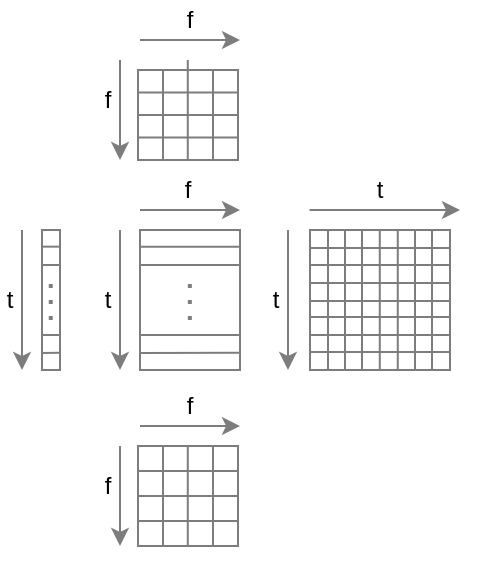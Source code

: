 <mxfile version="16.6.4" type="github" pages="2">
  <diagram id="a6dPvhqbL93nOJoBiSFF" name="Base Figures">
    <mxGraphModel dx="310" dy="164" grid="1" gridSize="10" guides="1" tooltips="1" connect="1" arrows="1" fold="1" page="1" pageScale="1" pageWidth="850" pageHeight="1100" math="0" shadow="0">
      <root>
        <mxCell id="0" />
        <mxCell id="1" parent="0" />
        <mxCell id="uFYnnUrZREK0kS9q6HLa-3" value="" style="rounded=0;whiteSpace=wrap;html=1;strokeColor=#7D7D7D;" vertex="1" parent="1">
          <mxGeometry x="240" y="260" width="50" height="70" as="geometry" />
        </mxCell>
        <mxCell id="uFYnnUrZREK0kS9q6HLa-4" value="" style="endArrow=none;html=1;rounded=0;entryX=1;entryY=0.25;entryDx=0;entryDy=0;exitX=0;exitY=0.25;exitDx=0;exitDy=0;strokeColor=#7D7D7D;" edge="1" parent="1" source="uFYnnUrZREK0kS9q6HLa-3" target="uFYnnUrZREK0kS9q6HLa-3">
          <mxGeometry width="50" height="50" relative="1" as="geometry">
            <mxPoint x="250" y="280" as="sourcePoint" />
            <mxPoint x="300" y="280" as="targetPoint" />
          </mxGeometry>
        </mxCell>
        <mxCell id="uFYnnUrZREK0kS9q6HLa-6" value="" style="endArrow=none;html=1;rounded=0;entryX=1;entryY=0.75;entryDx=0;entryDy=0;exitX=0;exitY=0.75;exitDx=0;exitDy=0;strokeColor=#7D7D7D;" edge="1" parent="1" source="uFYnnUrZREK0kS9q6HLa-3" target="uFYnnUrZREK0kS9q6HLa-3">
          <mxGeometry width="50" height="50" relative="1" as="geometry">
            <mxPoint x="250" y="320" as="sourcePoint" />
            <mxPoint x="300" y="270" as="targetPoint" />
          </mxGeometry>
        </mxCell>
        <mxCell id="uFYnnUrZREK0kS9q6HLa-7" value="" style="endArrow=none;html=1;rounded=0;exitX=-0.002;exitY=0.119;exitDx=0;exitDy=0;exitPerimeter=0;entryX=1.005;entryY=0.119;entryDx=0;entryDy=0;entryPerimeter=0;strokeColor=#7D7D7D;" edge="1" parent="1" source="uFYnnUrZREK0kS9q6HLa-3" target="uFYnnUrZREK0kS9q6HLa-3">
          <mxGeometry width="50" height="50" relative="1" as="geometry">
            <mxPoint x="260" y="320" as="sourcePoint" />
            <mxPoint x="310" y="270" as="targetPoint" />
          </mxGeometry>
        </mxCell>
        <mxCell id="uFYnnUrZREK0kS9q6HLa-8" value="" style="endArrow=none;html=1;rounded=0;exitX=0.003;exitY=0.878;exitDx=0;exitDy=0;exitPerimeter=0;entryX=1.001;entryY=0.877;entryDx=0;entryDy=0;entryPerimeter=0;strokeColor=#7D7D7D;" edge="1" parent="1" source="uFYnnUrZREK0kS9q6HLa-3" target="uFYnnUrZREK0kS9q6HLa-3">
          <mxGeometry width="50" height="50" relative="1" as="geometry">
            <mxPoint x="240.0" y="320.0" as="sourcePoint" />
            <mxPoint x="290.35" y="320.0" as="targetPoint" />
          </mxGeometry>
        </mxCell>
        <mxCell id="uFYnnUrZREK0kS9q6HLa-9" value="" style="endArrow=none;dashed=1;html=1;dashPattern=1 3;strokeWidth=2;rounded=0;strokeColor=#7D7D7D;" edge="1" parent="1">
          <mxGeometry width="50" height="50" relative="1" as="geometry">
            <mxPoint x="264.92" y="305" as="sourcePoint" />
            <mxPoint x="264.92" y="285" as="targetPoint" />
            <Array as="points">
              <mxPoint x="264.92" y="305" />
            </Array>
          </mxGeometry>
        </mxCell>
        <mxCell id="uFYnnUrZREK0kS9q6HLa-10" value="" style="endArrow=classic;html=1;rounded=0;strokeColor=#7D7D7D;" edge="1" parent="1">
          <mxGeometry width="50" height="50" relative="1" as="geometry">
            <mxPoint x="230" y="260" as="sourcePoint" />
            <mxPoint x="230" y="330" as="targetPoint" />
          </mxGeometry>
        </mxCell>
        <mxCell id="uFYnnUrZREK0kS9q6HLa-11" value="" style="endArrow=classic;html=1;rounded=0;strokeColor=#7D7D7D;" edge="1" parent="1">
          <mxGeometry width="50" height="50" relative="1" as="geometry">
            <mxPoint x="240" y="250" as="sourcePoint" />
            <mxPoint x="290" y="250" as="targetPoint" />
          </mxGeometry>
        </mxCell>
        <mxCell id="uFYnnUrZREK0kS9q6HLa-13" value="t" style="text;html=1;strokeColor=none;fillColor=none;align=center;verticalAlign=middle;whiteSpace=wrap;rounded=0;" vertex="1" parent="1">
          <mxGeometry x="219" y="280" width="10" height="30" as="geometry" />
        </mxCell>
        <mxCell id="uFYnnUrZREK0kS9q6HLa-14" value="f" style="text;html=1;strokeColor=none;fillColor=none;align=center;verticalAlign=middle;whiteSpace=wrap;rounded=0;" vertex="1" parent="1">
          <mxGeometry x="259" y="230" width="10" height="20" as="geometry" />
        </mxCell>
        <mxCell id="kDxKcV334ADynLoIrf59-1" value="" style="whiteSpace=wrap;html=1;aspect=fixed;strokeColor=#7D7D7D;" vertex="1" parent="1">
          <mxGeometry x="325" y="260" width="70" height="70" as="geometry" />
        </mxCell>
        <mxCell id="kDxKcV334ADynLoIrf59-2" value="" style="endArrow=none;html=1;rounded=0;strokeColor=#7D7D7D;entryX=0.25;entryY=0;entryDx=0;entryDy=0;exitX=0.25;exitY=1;exitDx=0;exitDy=0;" edge="1" parent="1" source="kDxKcV334ADynLoIrf59-1" target="kDxKcV334ADynLoIrf59-1">
          <mxGeometry width="50" height="50" relative="1" as="geometry">
            <mxPoint x="335" y="310" as="sourcePoint" />
            <mxPoint x="385" y="260" as="targetPoint" />
          </mxGeometry>
        </mxCell>
        <mxCell id="kDxKcV334ADynLoIrf59-3" value="" style="endArrow=none;html=1;rounded=0;strokeColor=#7D7D7D;entryX=0.75;entryY=0;entryDx=0;entryDy=0;exitX=0.75;exitY=1;exitDx=0;exitDy=0;" edge="1" parent="1" source="kDxKcV334ADynLoIrf59-1" target="kDxKcV334ADynLoIrf59-1">
          <mxGeometry width="50" height="50" relative="1" as="geometry">
            <mxPoint x="435" y="330" as="sourcePoint" />
            <mxPoint x="435" y="250" as="targetPoint" />
          </mxGeometry>
        </mxCell>
        <mxCell id="kDxKcV334ADynLoIrf59-4" value="" style="endArrow=none;html=1;rounded=0;strokeColor=#7D7D7D;entryX=0.75;entryY=0;entryDx=0;entryDy=0;exitX=0.75;exitY=1;exitDx=0;exitDy=0;" edge="1" parent="1">
          <mxGeometry width="50" height="50" relative="1" as="geometry">
            <mxPoint x="334" y="330" as="sourcePoint" />
            <mxPoint x="334" y="260" as="targetPoint" />
          </mxGeometry>
        </mxCell>
        <mxCell id="kDxKcV334ADynLoIrf59-5" value="" style="endArrow=none;html=1;rounded=0;strokeColor=#7D7D7D;entryX=0.75;entryY=0;entryDx=0;entryDy=0;exitX=0.75;exitY=1;exitDx=0;exitDy=0;" edge="1" parent="1">
          <mxGeometry width="50" height="50" relative="1" as="geometry">
            <mxPoint x="386" y="330" as="sourcePoint" />
            <mxPoint x="386" y="260" as="targetPoint" />
          </mxGeometry>
        </mxCell>
        <mxCell id="kDxKcV334ADynLoIrf59-6" value="" style="endArrow=none;html=1;rounded=0;strokeColor=#7D7D7D;exitX=0;exitY=0.25;exitDx=0;exitDy=0;entryX=1;entryY=0.25;entryDx=0;entryDy=0;" edge="1" parent="1" source="kDxKcV334ADynLoIrf59-1" target="kDxKcV334ADynLoIrf59-1">
          <mxGeometry width="50" height="50" relative="1" as="geometry">
            <mxPoint x="335" y="290" as="sourcePoint" />
            <mxPoint x="385" y="240" as="targetPoint" />
          </mxGeometry>
        </mxCell>
        <mxCell id="kDxKcV334ADynLoIrf59-7" value="" style="endArrow=none;html=1;rounded=0;strokeColor=#7D7D7D;exitX=0;exitY=0.25;exitDx=0;exitDy=0;entryX=1;entryY=0.25;entryDx=0;entryDy=0;" edge="1" parent="1">
          <mxGeometry width="50" height="50" relative="1" as="geometry">
            <mxPoint x="325" y="269" as="sourcePoint" />
            <mxPoint x="395" y="269" as="targetPoint" />
          </mxGeometry>
        </mxCell>
        <mxCell id="kDxKcV334ADynLoIrf59-8" value="" style="endArrow=none;html=1;rounded=0;strokeColor=#7D7D7D;exitX=0;exitY=0.75;exitDx=0;exitDy=0;entryX=1;entryY=0.75;entryDx=0;entryDy=0;" edge="1" parent="1" source="kDxKcV334ADynLoIrf59-1" target="kDxKcV334ADynLoIrf59-1">
          <mxGeometry width="50" height="50" relative="1" as="geometry">
            <mxPoint x="325" y="320" as="sourcePoint" />
            <mxPoint x="395" y="320" as="targetPoint" />
          </mxGeometry>
        </mxCell>
        <mxCell id="kDxKcV334ADynLoIrf59-9" value="" style="endArrow=none;html=1;rounded=0;strokeColor=#7D7D7D;exitX=0;exitY=0.75;exitDx=0;exitDy=0;entryX=1;entryY=0.75;entryDx=0;entryDy=0;" edge="1" parent="1">
          <mxGeometry width="50" height="50" relative="1" as="geometry">
            <mxPoint x="325" y="321" as="sourcePoint" />
            <mxPoint x="395" y="321" as="targetPoint" />
          </mxGeometry>
        </mxCell>
        <mxCell id="kDxKcV334ADynLoIrf59-12" value="" style="rounded=0;whiteSpace=wrap;html=1;strokeColor=#7D7D7D;" vertex="1" parent="1">
          <mxGeometry x="191" y="260" width="9" height="70" as="geometry" />
        </mxCell>
        <mxCell id="kDxKcV334ADynLoIrf59-13" value="" style="endArrow=none;html=1;rounded=0;entryX=1;entryY=0.25;entryDx=0;entryDy=0;exitX=0;exitY=0.25;exitDx=0;exitDy=0;strokeColor=#7D7D7D;" edge="1" parent="1" source="kDxKcV334ADynLoIrf59-12" target="kDxKcV334ADynLoIrf59-12">
          <mxGeometry width="50" height="50" relative="1" as="geometry">
            <mxPoint x="201" y="280" as="sourcePoint" />
            <mxPoint x="251" y="280" as="targetPoint" />
          </mxGeometry>
        </mxCell>
        <mxCell id="kDxKcV334ADynLoIrf59-14" value="" style="endArrow=none;html=1;rounded=0;entryX=1;entryY=0.75;entryDx=0;entryDy=0;exitX=0;exitY=0.75;exitDx=0;exitDy=0;strokeColor=#7D7D7D;" edge="1" parent="1" source="kDxKcV334ADynLoIrf59-12" target="kDxKcV334ADynLoIrf59-12">
          <mxGeometry width="50" height="50" relative="1" as="geometry">
            <mxPoint x="201" y="320" as="sourcePoint" />
            <mxPoint x="251" y="270" as="targetPoint" />
          </mxGeometry>
        </mxCell>
        <mxCell id="kDxKcV334ADynLoIrf59-15" value="" style="endArrow=none;html=1;rounded=0;exitX=-0.002;exitY=0.119;exitDx=0;exitDy=0;exitPerimeter=0;entryX=1.005;entryY=0.119;entryDx=0;entryDy=0;entryPerimeter=0;strokeColor=#7D7D7D;" edge="1" parent="1" source="kDxKcV334ADynLoIrf59-12" target="kDxKcV334ADynLoIrf59-12">
          <mxGeometry width="50" height="50" relative="1" as="geometry">
            <mxPoint x="211" y="320" as="sourcePoint" />
            <mxPoint x="261" y="270" as="targetPoint" />
          </mxGeometry>
        </mxCell>
        <mxCell id="kDxKcV334ADynLoIrf59-16" value="" style="endArrow=none;html=1;rounded=0;exitX=0.003;exitY=0.878;exitDx=0;exitDy=0;exitPerimeter=0;entryX=1.001;entryY=0.877;entryDx=0;entryDy=0;entryPerimeter=0;strokeColor=#7D7D7D;" edge="1" parent="1" source="kDxKcV334ADynLoIrf59-12" target="kDxKcV334ADynLoIrf59-12">
          <mxGeometry width="50" height="50" relative="1" as="geometry">
            <mxPoint x="191.0" y="320.0" as="sourcePoint" />
            <mxPoint x="241.35" y="320.0" as="targetPoint" />
          </mxGeometry>
        </mxCell>
        <mxCell id="kDxKcV334ADynLoIrf59-18" value="" style="endArrow=classic;html=1;rounded=0;strokeColor=#7D7D7D;" edge="1" parent="1">
          <mxGeometry width="50" height="50" relative="1" as="geometry">
            <mxPoint x="181" y="260" as="sourcePoint" />
            <mxPoint x="181" y="330.0" as="targetPoint" />
          </mxGeometry>
        </mxCell>
        <mxCell id="kDxKcV334ADynLoIrf59-19" value="t" style="text;html=1;strokeColor=none;fillColor=none;align=center;verticalAlign=middle;whiteSpace=wrap;rounded=0;" vertex="1" parent="1">
          <mxGeometry x="170" y="280" width="10" height="30" as="geometry" />
        </mxCell>
        <mxCell id="kDxKcV334ADynLoIrf59-20" value="" style="endArrow=none;dashed=1;html=1;dashPattern=1 3;strokeWidth=2;rounded=0;strokeColor=#7D7D7D;" edge="1" parent="1">
          <mxGeometry width="50" height="50" relative="1" as="geometry">
            <mxPoint x="195.39" y="305" as="sourcePoint" />
            <mxPoint x="195.39" y="285" as="targetPoint" />
            <Array as="points">
              <mxPoint x="195.39" y="305" />
            </Array>
          </mxGeometry>
        </mxCell>
        <mxCell id="kDxKcV334ADynLoIrf59-21" value="" style="endArrow=none;html=1;rounded=0;strokeColor=#7D7D7D;entryX=0.75;entryY=0;entryDx=0;entryDy=0;exitX=0.75;exitY=1;exitDx=0;exitDy=0;" edge="1" parent="1">
          <mxGeometry width="50" height="50" relative="1" as="geometry">
            <mxPoint x="359.89" y="330.0" as="sourcePoint" />
            <mxPoint x="359.89" y="260" as="targetPoint" />
          </mxGeometry>
        </mxCell>
        <mxCell id="kDxKcV334ADynLoIrf59-22" value="" style="endArrow=none;html=1;rounded=0;strokeColor=#7D7D7D;entryX=0.75;entryY=0;entryDx=0;entryDy=0;exitX=0.75;exitY=1;exitDx=0;exitDy=0;" edge="1" parent="1">
          <mxGeometry width="50" height="50" relative="1" as="geometry">
            <mxPoint x="368.89" y="330.0" as="sourcePoint" />
            <mxPoint x="368.89" y="260" as="targetPoint" />
          </mxGeometry>
        </mxCell>
        <mxCell id="kDxKcV334ADynLoIrf59-23" value="" style="endArrow=none;html=1;rounded=0;strokeColor=#7D7D7D;entryX=0.75;entryY=0;entryDx=0;entryDy=0;exitX=0.75;exitY=1;exitDx=0;exitDy=0;" edge="1" parent="1">
          <mxGeometry width="50" height="50" relative="1" as="geometry">
            <mxPoint x="351" y="330.0" as="sourcePoint" />
            <mxPoint x="351" y="260" as="targetPoint" />
          </mxGeometry>
        </mxCell>
        <mxCell id="kDxKcV334ADynLoIrf59-24" value="" style="endArrow=none;html=1;rounded=0;strokeColor=#7D7D7D;exitX=0;exitY=0.25;exitDx=0;exitDy=0;entryX=1;entryY=0.25;entryDx=0;entryDy=0;" edge="1" parent="1">
          <mxGeometry width="50" height="50" relative="1" as="geometry">
            <mxPoint x="325" y="286.5" as="sourcePoint" />
            <mxPoint x="395" y="286.5" as="targetPoint" />
          </mxGeometry>
        </mxCell>
        <mxCell id="kDxKcV334ADynLoIrf59-25" value="" style="endArrow=none;html=1;rounded=0;strokeColor=#7D7D7D;exitX=0;exitY=0.25;exitDx=0;exitDy=0;entryX=1;entryY=0.25;entryDx=0;entryDy=0;" edge="1" parent="1">
          <mxGeometry width="50" height="50" relative="1" as="geometry">
            <mxPoint x="325" y="295.5" as="sourcePoint" />
            <mxPoint x="395" y="295.5" as="targetPoint" />
          </mxGeometry>
        </mxCell>
        <mxCell id="kDxKcV334ADynLoIrf59-26" value="" style="endArrow=none;html=1;rounded=0;strokeColor=#7D7D7D;exitX=0;exitY=0.25;exitDx=0;exitDy=0;entryX=1;entryY=0.25;entryDx=0;entryDy=0;" edge="1" parent="1">
          <mxGeometry width="50" height="50" relative="1" as="geometry">
            <mxPoint x="325" y="303.5" as="sourcePoint" />
            <mxPoint x="395" y="303.5" as="targetPoint" />
          </mxGeometry>
        </mxCell>
        <mxCell id="kDxKcV334ADynLoIrf59-27" value="" style="endArrow=classic;html=1;rounded=0;strokeColor=#7D7D7D;" edge="1" parent="1">
          <mxGeometry width="50" height="50" relative="1" as="geometry">
            <mxPoint x="314" y="260" as="sourcePoint" />
            <mxPoint x="314" y="330.0" as="targetPoint" />
          </mxGeometry>
        </mxCell>
        <mxCell id="kDxKcV334ADynLoIrf59-28" value="t" style="text;html=1;strokeColor=none;fillColor=none;align=center;verticalAlign=middle;whiteSpace=wrap;rounded=0;" vertex="1" parent="1">
          <mxGeometry x="303" y="280" width="10" height="30" as="geometry" />
        </mxCell>
        <mxCell id="kDxKcV334ADynLoIrf59-29" value="" style="endArrow=classic;html=1;rounded=0;strokeColor=#7D7D7D;" edge="1" parent="1">
          <mxGeometry width="50" height="50" relative="1" as="geometry">
            <mxPoint x="324.77" y="250" as="sourcePoint" />
            <mxPoint x="400" y="250" as="targetPoint" />
          </mxGeometry>
        </mxCell>
        <mxCell id="kDxKcV334ADynLoIrf59-30" value="t" style="text;html=1;strokeColor=none;fillColor=none;align=center;verticalAlign=middle;whiteSpace=wrap;rounded=0;" vertex="1" parent="1">
          <mxGeometry x="355" y="225" width="10" height="30" as="geometry" />
        </mxCell>
        <mxCell id="kDxKcV334ADynLoIrf59-31" value="" style="rounded=0;whiteSpace=wrap;html=1;strokeColor=#7D7D7D;" vertex="1" parent="1">
          <mxGeometry x="239" y="368" width="50" height="50" as="geometry" />
        </mxCell>
        <mxCell id="kDxKcV334ADynLoIrf59-37" value="" style="endArrow=classic;html=1;rounded=0;strokeColor=#7D7D7D;" edge="1" parent="1">
          <mxGeometry width="50" height="50" relative="1" as="geometry">
            <mxPoint x="240" y="358" as="sourcePoint" />
            <mxPoint x="290" y="358" as="targetPoint" />
          </mxGeometry>
        </mxCell>
        <mxCell id="kDxKcV334ADynLoIrf59-38" value="f" style="text;html=1;strokeColor=none;fillColor=none;align=center;verticalAlign=middle;whiteSpace=wrap;rounded=0;" vertex="1" parent="1">
          <mxGeometry x="260" y="338" width="10" height="20" as="geometry" />
        </mxCell>
        <mxCell id="kDxKcV334ADynLoIrf59-40" value="" style="endArrow=none;html=1;rounded=0;entryX=1;entryY=0.5;entryDx=0;entryDy=0;exitX=0;exitY=0.5;exitDx=0;exitDy=0;strokeColor=#7D7D7D;" edge="1" parent="1" source="kDxKcV334ADynLoIrf59-31" target="kDxKcV334ADynLoIrf59-31">
          <mxGeometry width="50" height="50" relative="1" as="geometry">
            <mxPoint x="269" y="398.0" as="sourcePoint" />
            <mxPoint x="319" y="398.0" as="targetPoint" />
          </mxGeometry>
        </mxCell>
        <mxCell id="kDxKcV334ADynLoIrf59-41" value="" style="endArrow=none;html=1;rounded=0;entryX=1;entryY=0.75;entryDx=0;entryDy=0;exitX=0;exitY=0.75;exitDx=0;exitDy=0;strokeColor=#7D7D7D;" edge="1" parent="1" source="kDxKcV334ADynLoIrf59-31" target="kDxKcV334ADynLoIrf59-31">
          <mxGeometry width="50" height="50" relative="1" as="geometry">
            <mxPoint x="239" y="408" as="sourcePoint" />
            <mxPoint x="289" y="408" as="targetPoint" />
          </mxGeometry>
        </mxCell>
        <mxCell id="kDxKcV334ADynLoIrf59-42" value="" style="endArrow=none;html=1;rounded=0;entryX=1;entryY=0.25;entryDx=0;entryDy=0;exitX=0;exitY=0.25;exitDx=0;exitDy=0;strokeColor=#7D7D7D;" edge="1" parent="1" source="kDxKcV334ADynLoIrf59-31" target="kDxKcV334ADynLoIrf59-31">
          <mxGeometry width="50" height="50" relative="1" as="geometry">
            <mxPoint x="239" y="388" as="sourcePoint" />
            <mxPoint x="289" y="388" as="targetPoint" />
          </mxGeometry>
        </mxCell>
        <mxCell id="kDxKcV334ADynLoIrf59-43" value="" style="endArrow=none;html=1;rounded=0;entryX=0.25;entryY=1;entryDx=0;entryDy=0;exitX=0.25;exitY=0;exitDx=0;exitDy=0;strokeColor=#7D7D7D;" edge="1" parent="1" source="kDxKcV334ADynLoIrf59-31" target="kDxKcV334ADynLoIrf59-31">
          <mxGeometry width="50" height="50" relative="1" as="geometry">
            <mxPoint x="249" y="390.5" as="sourcePoint" />
            <mxPoint x="299" y="390.5" as="targetPoint" />
          </mxGeometry>
        </mxCell>
        <mxCell id="kDxKcV334ADynLoIrf59-44" value="" style="endArrow=none;html=1;rounded=0;entryX=0.25;entryY=1;entryDx=0;entryDy=0;exitX=0.25;exitY=0;exitDx=0;exitDy=0;strokeColor=#7D7D7D;" edge="1" parent="1">
          <mxGeometry width="50" height="50" relative="1" as="geometry">
            <mxPoint x="263.89" y="368" as="sourcePoint" />
            <mxPoint x="263.89" y="418" as="targetPoint" />
          </mxGeometry>
        </mxCell>
        <mxCell id="kDxKcV334ADynLoIrf59-45" value="" style="endArrow=none;html=1;rounded=0;entryX=0.75;entryY=1;entryDx=0;entryDy=0;exitX=0.75;exitY=0;exitDx=0;exitDy=0;strokeColor=#7D7D7D;" edge="1" parent="1" source="kDxKcV334ADynLoIrf59-31" target="kDxKcV334ADynLoIrf59-31">
          <mxGeometry width="50" height="50" relative="1" as="geometry">
            <mxPoint x="273.89" y="368" as="sourcePoint" />
            <mxPoint x="273.89" y="418" as="targetPoint" />
          </mxGeometry>
        </mxCell>
        <mxCell id="kDxKcV334ADynLoIrf59-46" value="f" style="text;html=1;strokeColor=none;fillColor=none;align=center;verticalAlign=middle;whiteSpace=wrap;rounded=0;" vertex="1" parent="1">
          <mxGeometry x="219" y="378" width="10" height="20" as="geometry" />
        </mxCell>
        <mxCell id="kDxKcV334ADynLoIrf59-47" value="" style="endArrow=classic;html=1;rounded=0;strokeColor=#7D7D7D;" edge="1" parent="1">
          <mxGeometry width="50" height="50" relative="1" as="geometry">
            <mxPoint x="230" y="368" as="sourcePoint" />
            <mxPoint x="230" y="418" as="targetPoint" />
          </mxGeometry>
        </mxCell>
        <mxCell id="kDxKcV334ADynLoIrf59-48" value="" style="rounded=0;whiteSpace=wrap;html=1;strokeColor=#7D7D7D;" vertex="1" parent="1">
          <mxGeometry x="239" y="180" width="50" height="45" as="geometry" />
        </mxCell>
        <mxCell id="kDxKcV334ADynLoIrf59-49" value="" style="endArrow=classic;html=1;rounded=0;strokeColor=#7D7D7D;" edge="1" parent="1">
          <mxGeometry width="50" height="50" relative="1" as="geometry">
            <mxPoint x="240" y="165" as="sourcePoint" />
            <mxPoint x="290" y="165" as="targetPoint" />
          </mxGeometry>
        </mxCell>
        <mxCell id="kDxKcV334ADynLoIrf59-50" value="f" style="text;html=1;strokeColor=none;fillColor=none;align=center;verticalAlign=middle;whiteSpace=wrap;rounded=0;" vertex="1" parent="1">
          <mxGeometry x="260" y="145" width="10" height="20" as="geometry" />
        </mxCell>
        <mxCell id="kDxKcV334ADynLoIrf59-51" value="" style="endArrow=none;html=1;rounded=0;entryX=1;entryY=0.5;entryDx=0;entryDy=0;exitX=0;exitY=0.5;exitDx=0;exitDy=0;strokeColor=#7D7D7D;" edge="1" parent="1" source="kDxKcV334ADynLoIrf59-48" target="kDxKcV334ADynLoIrf59-48">
          <mxGeometry width="50" height="50" relative="1" as="geometry">
            <mxPoint x="269" y="205.0" as="sourcePoint" />
            <mxPoint x="319" y="205.0" as="targetPoint" />
          </mxGeometry>
        </mxCell>
        <mxCell id="kDxKcV334ADynLoIrf59-52" value="" style="endArrow=none;html=1;rounded=0;entryX=1;entryY=0.75;entryDx=0;entryDy=0;exitX=0;exitY=0.75;exitDx=0;exitDy=0;strokeColor=#7D7D7D;" edge="1" parent="1" source="kDxKcV334ADynLoIrf59-48" target="kDxKcV334ADynLoIrf59-48">
          <mxGeometry width="50" height="50" relative="1" as="geometry">
            <mxPoint x="239" y="215" as="sourcePoint" />
            <mxPoint x="289" y="215" as="targetPoint" />
          </mxGeometry>
        </mxCell>
        <mxCell id="kDxKcV334ADynLoIrf59-53" value="" style="endArrow=none;html=1;rounded=0;entryX=1;entryY=0.25;entryDx=0;entryDy=0;exitX=0;exitY=0.25;exitDx=0;exitDy=0;strokeColor=#7D7D7D;" edge="1" parent="1" source="kDxKcV334ADynLoIrf59-48" target="kDxKcV334ADynLoIrf59-48">
          <mxGeometry width="50" height="50" relative="1" as="geometry">
            <mxPoint x="239" y="195" as="sourcePoint" />
            <mxPoint x="289" y="195" as="targetPoint" />
          </mxGeometry>
        </mxCell>
        <mxCell id="kDxKcV334ADynLoIrf59-54" value="" style="endArrow=none;html=1;rounded=0;entryX=0.25;entryY=1;entryDx=0;entryDy=0;exitX=0.25;exitY=0;exitDx=0;exitDy=0;strokeColor=#7D7D7D;" edge="1" parent="1" source="kDxKcV334ADynLoIrf59-48" target="kDxKcV334ADynLoIrf59-48">
          <mxGeometry width="50" height="50" relative="1" as="geometry">
            <mxPoint x="249" y="197.5" as="sourcePoint" />
            <mxPoint x="299" y="197.5" as="targetPoint" />
          </mxGeometry>
        </mxCell>
        <mxCell id="kDxKcV334ADynLoIrf59-55" value="" style="endArrow=none;html=1;rounded=0;entryX=0.25;entryY=1;entryDx=0;entryDy=0;exitX=0.25;exitY=0;exitDx=0;exitDy=0;strokeColor=#7D7D7D;" edge="1" parent="1">
          <mxGeometry width="50" height="50" relative="1" as="geometry">
            <mxPoint x="263.89" y="175" as="sourcePoint" />
            <mxPoint x="263.89" y="225" as="targetPoint" />
          </mxGeometry>
        </mxCell>
        <mxCell id="kDxKcV334ADynLoIrf59-56" value="" style="endArrow=none;html=1;rounded=0;entryX=0.75;entryY=1;entryDx=0;entryDy=0;exitX=0.75;exitY=0;exitDx=0;exitDy=0;strokeColor=#7D7D7D;" edge="1" parent="1" source="kDxKcV334ADynLoIrf59-48" target="kDxKcV334ADynLoIrf59-48">
          <mxGeometry width="50" height="50" relative="1" as="geometry">
            <mxPoint x="273.89" y="175" as="sourcePoint" />
            <mxPoint x="273.89" y="225" as="targetPoint" />
          </mxGeometry>
        </mxCell>
        <mxCell id="kDxKcV334ADynLoIrf59-57" value="f" style="text;html=1;strokeColor=none;fillColor=none;align=center;verticalAlign=middle;whiteSpace=wrap;rounded=0;" vertex="1" parent="1">
          <mxGeometry x="219" y="185" width="10" height="20" as="geometry" />
        </mxCell>
        <mxCell id="kDxKcV334ADynLoIrf59-58" value="" style="endArrow=classic;html=1;rounded=0;strokeColor=#7D7D7D;" edge="1" parent="1">
          <mxGeometry width="50" height="50" relative="1" as="geometry">
            <mxPoint x="230" y="175" as="sourcePoint" />
            <mxPoint x="230" y="225" as="targetPoint" />
          </mxGeometry>
        </mxCell>
      </root>
    </mxGraphModel>
  </diagram>
  <diagram id="04qBmH-5FEiZBy8_Gc5b" name="Page-2">
    <mxGraphModel dx="1350" dy="712" grid="1" gridSize="10" guides="1" tooltips="1" connect="1" arrows="1" fold="1" page="1" pageScale="1" pageWidth="850" pageHeight="1100" math="0" shadow="0">
      <root>
        <mxCell id="gq8mlasPrk5nN6835-Ot-0" />
        <mxCell id="gq8mlasPrk5nN6835-Ot-1" parent="gq8mlasPrk5nN6835-Ot-0" />
      </root>
    </mxGraphModel>
  </diagram>
</mxfile>
